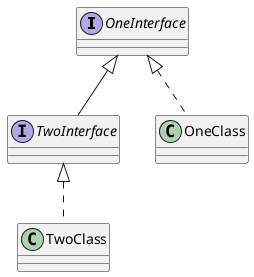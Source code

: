 @startuml
interface OneInterface {
}
interface TwoInterface {
}
interface TwoInterface implements OneInterface
class OneClass {
}
class OneClass implements OneInterface
class TwoClass {
}
class TwoClass implements TwoInterface
@enduml
